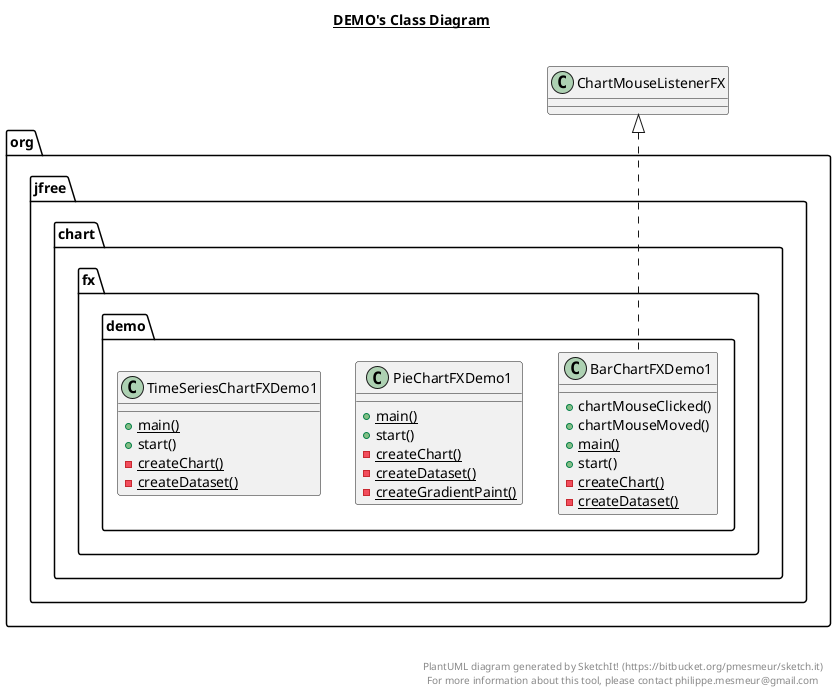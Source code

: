 @startuml

title __DEMO's Class Diagram__\n

  namespace org.jfree.chart {
    namespace fx {
      namespace demo {
        class org.jfree.chart.fx.demo.BarChartFXDemo1 {
            + chartMouseClicked()
            + chartMouseMoved()
            {static} + main()
            + start()
            {static} - createChart()
            {static} - createDataset()
        }
      }
    }
  }
  

  namespace org.jfree.chart {
    namespace fx {
      namespace demo {
        class org.jfree.chart.fx.demo.PieChartFXDemo1 {
            {static} + main()
            + start()
            {static} - createChart()
            {static} - createDataset()
            {static} - createGradientPaint()
        }
      }
    }
  }
  

  namespace org.jfree.chart {
    namespace fx {
      namespace demo {
        class org.jfree.chart.fx.demo.TimeSeriesChartFXDemo1 {
            {static} + main()
            + start()
            {static} - createChart()
            {static} - createDataset()
        }
      }
    }
  }
  

  org.jfree.chart.fx.demo.BarChartFXDemo1 .up.|> ChartMouseListenerFX


right footer


PlantUML diagram generated by SketchIt! (https://bitbucket.org/pmesmeur/sketch.it)
For more information about this tool, please contact philippe.mesmeur@gmail.com
endfooter

@enduml
